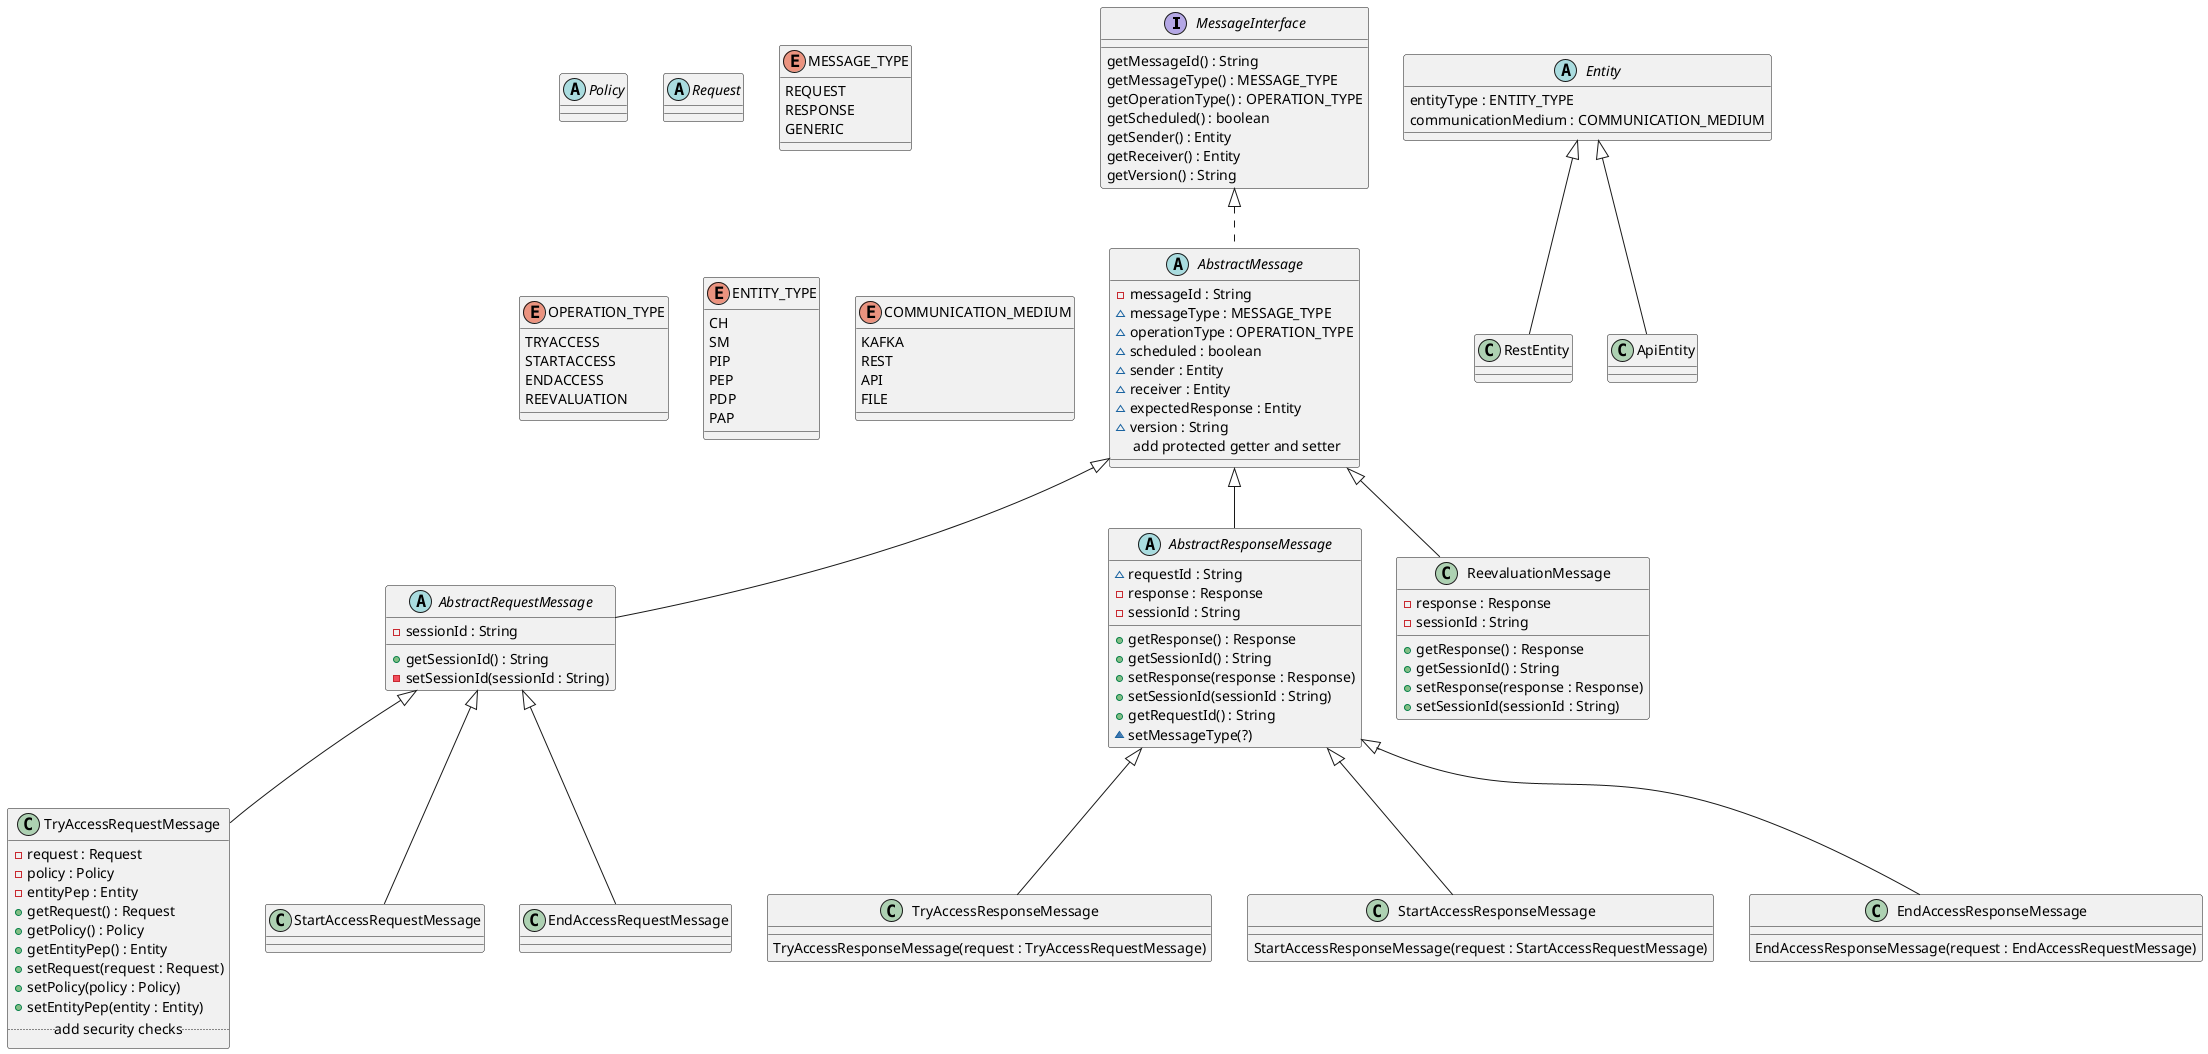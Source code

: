 @startuml

interface MessageInterface

abstract AbstractMessage
abstract AbstractRequestMessage
abstract AbstractResponseMessage
abstract Entity
abstract Policy
abstract Request

class TryAccessRequestMessage
class StartAccessRequestMessage
class EndAccessRequestMessage

class TryAccessResponseMessage
class StartAccessResponseMessage
class EndAccessResponseMessage
class ReevaluationMessage

class RestEntity
class ApiEntity


AbstractMessage <|-- ReevaluationMessage
AbstractMessage <|-- AbstractRequestMessage
AbstractMessage <|-- AbstractResponseMessage
AbstractRequestMessage <|-- TryAccessRequestMessage
AbstractResponseMessage <|-- TryAccessResponseMessage
AbstractRequestMessage <|-- StartAccessRequestMessage
AbstractResponseMessage <|-- StartAccessResponseMessage
AbstractRequestMessage <|-- EndAccessRequestMessage
AbstractResponseMessage <|-- EndAccessResponseMessage
Entity <|-- RestEntity
Entity <|-- ApiEntity


interface MessageInterface {
    getMessageId() : String
    getMessageType() : MESSAGE_TYPE
    getOperationType() : OPERATION_TYPE
    getScheduled() : boolean
    getSender() : Entity
    getReceiver() : Entity
    getVersion() : String
}

abstract AbstractMessage implements MessageInterface{
    - messageId : String
    ~ messageType : MESSAGE_TYPE
    ~ operationType : OPERATION_TYPE
    ~ scheduled : boolean
    ~ sender : Entity
    ~ receiver : Entity
    ~ expectedResponse : Entity
    ~ version : String
    .. add protected getter and setter .. 
}

abstract AbstractRequestMessage {
    - sessionId : String
    + getSessionId() : String
    - setSessionId(sessionId : String)
}

abstract AbstractResponseMessage {
    ~ requestId : String
    - response : Response
    - sessionId : String
    + getResponse() : Response
    + getSessionId() : String
    + setResponse(response : Response)
    + setSessionId(sessionId : String)
    + getRequestId() : String
    ~ setMessageType(?)
}

class TryAccessRequestMessage {
    - request : Request
    - policy : Policy
    - entityPep : Entity
    + getRequest() : Request
    + getPolicy() : Policy
    + getEntityPep() : Entity
    + setRequest(request : Request)
    + setPolicy(policy : Policy)
    + setEntityPep(entity : Entity)
    .. add security checks ..
}

class StartAccessRequestMessage {
}

class EndAccessRequestMessage {

}

class TryAccessResponseMessage {
    TryAccessResponseMessage(request : TryAccessRequestMessage)
}

class StartAccessResponseMessage {
    StartAccessResponseMessage(request : StartAccessRequestMessage)
}

class EndAccessResponseMessage {
    EndAccessResponseMessage(request : EndAccessRequestMessage)
}

class ReevaluationMessage {
    - response : Response
    - sessionId : String
    + getResponse() : Response
    + getSessionId() : String
    + setResponse(response : Response)
    + setSessionId(sessionId : String)
}

abstract Entity {
    entityType : ENTITY_TYPE
    communicationMedium : COMMUNICATION_MEDIUM
}

enum MESSAGE_TYPE {
    REQUEST
    RESPONSE
    GENERIC
}
enum OPERATION_TYPE {
    TRYACCESS
    STARTACCESS
    ENDACCESS
    REEVALUATION
}

enum ENTITY_TYPE {
    CH
    SM
    PIP
    PEP
    PDP
    PAP
}

enum COMMUNICATION_MEDIUM {
    KAFKA
    REST
    API
    FILE
}





@enduml
